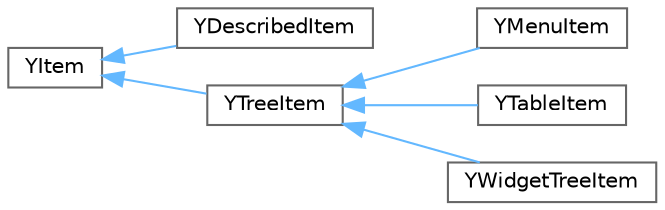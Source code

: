 digraph "Graphical Class Hierarchy"
{
 // LATEX_PDF_SIZE
  bgcolor="transparent";
  edge [fontname=Helvetica,fontsize=10,labelfontname=Helvetica,labelfontsize=10];
  node [fontname=Helvetica,fontsize=10,shape=box,height=0.2,width=0.4];
  rankdir="LR";
  Node0 [id="Node000000",label="YItem",height=0.2,width=0.4,color="grey40", fillcolor="white", style="filled",URL="$classYItem.html",tooltip=" "];
  Node0 -> Node1 [id="edge94_Node000000_Node000001",dir="back",color="steelblue1",style="solid",tooltip=" "];
  Node1 [id="Node000001",label="YDescribedItem",height=0.2,width=0.4,color="grey40", fillcolor="white", style="filled",URL="$classYDescribedItem.html",tooltip=" "];
  Node0 -> Node2 [id="edge95_Node000000_Node000002",dir="back",color="steelblue1",style="solid",tooltip=" "];
  Node2 [id="Node000002",label="YTreeItem",height=0.2,width=0.4,color="grey40", fillcolor="white", style="filled",URL="$classYTreeItem.html",tooltip=" "];
  Node2 -> Node3 [id="edge96_Node000002_Node000003",dir="back",color="steelblue1",style="solid",tooltip=" "];
  Node3 [id="Node000003",label="YMenuItem",height=0.2,width=0.4,color="grey40", fillcolor="white", style="filled",URL="$classYMenuItem.html",tooltip=" "];
  Node2 -> Node4 [id="edge97_Node000002_Node000004",dir="back",color="steelblue1",style="solid",tooltip=" "];
  Node4 [id="Node000004",label="YTableItem",height=0.2,width=0.4,color="grey40", fillcolor="white", style="filled",URL="$classYTableItem.html",tooltip=" "];
  Node2 -> Node5 [id="edge98_Node000002_Node000005",dir="back",color="steelblue1",style="solid",tooltip=" "];
  Node5 [id="Node000005",label="YWidgetTreeItem",height=0.2,width=0.4,color="grey40", fillcolor="white", style="filled",URL="$classYWidgetTreeItem.html",tooltip=" "];
}

